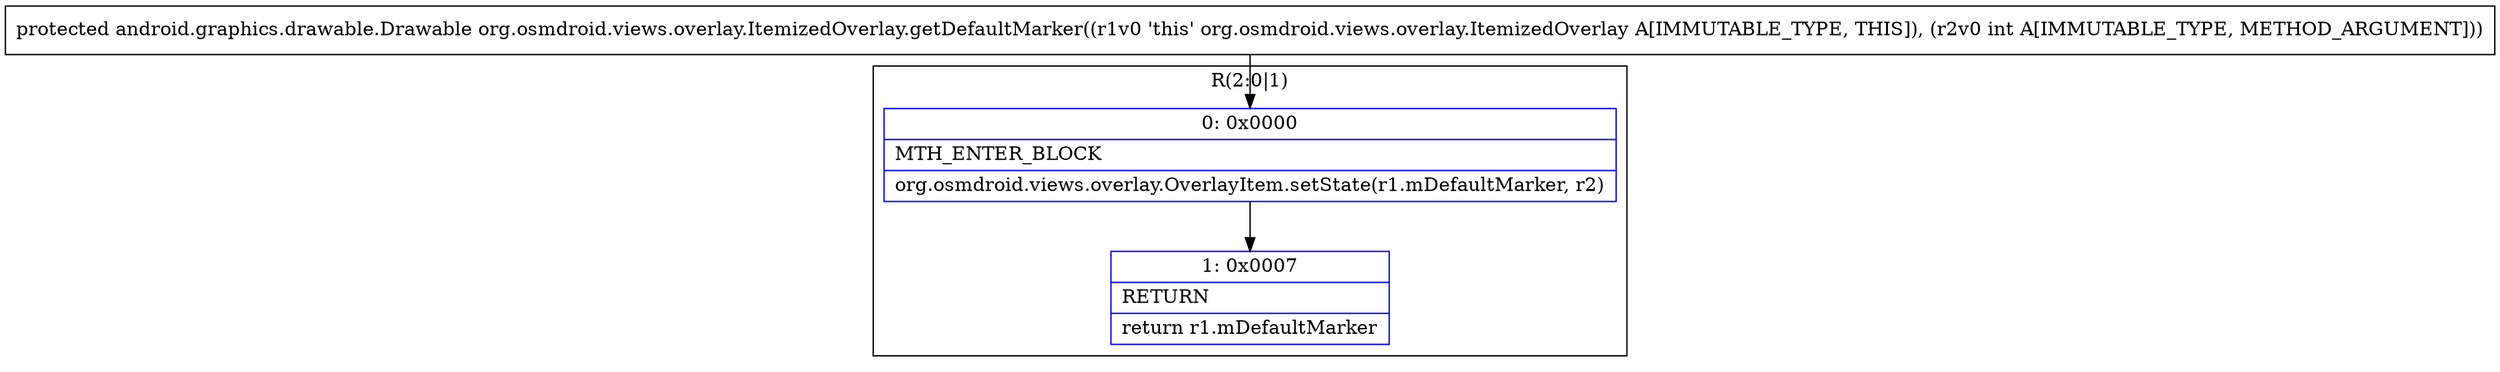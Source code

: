 digraph "CFG fororg.osmdroid.views.overlay.ItemizedOverlay.getDefaultMarker(I)Landroid\/graphics\/drawable\/Drawable;" {
subgraph cluster_Region_503245761 {
label = "R(2:0|1)";
node [shape=record,color=blue];
Node_0 [shape=record,label="{0\:\ 0x0000|MTH_ENTER_BLOCK\l|org.osmdroid.views.overlay.OverlayItem.setState(r1.mDefaultMarker, r2)\l}"];
Node_1 [shape=record,label="{1\:\ 0x0007|RETURN\l|return r1.mDefaultMarker\l}"];
}
MethodNode[shape=record,label="{protected android.graphics.drawable.Drawable org.osmdroid.views.overlay.ItemizedOverlay.getDefaultMarker((r1v0 'this' org.osmdroid.views.overlay.ItemizedOverlay A[IMMUTABLE_TYPE, THIS]), (r2v0 int A[IMMUTABLE_TYPE, METHOD_ARGUMENT])) }"];
MethodNode -> Node_0;
Node_0 -> Node_1;
}

